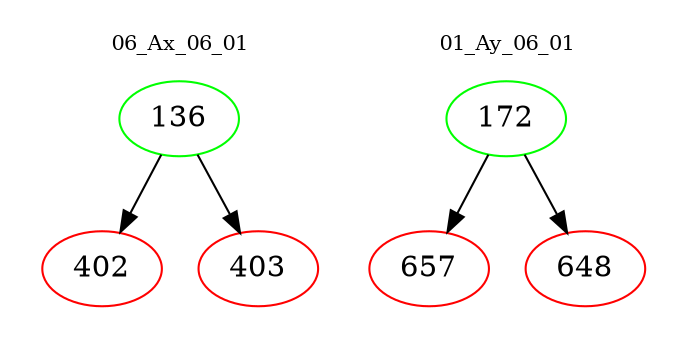 digraph{
subgraph cluster_0 {
color = white
label = "06_Ax_06_01";
fontsize=10;
T0_136 [label="136", color="green"]
T0_136 -> T0_402 [color="black"]
T0_402 [label="402", color="red"]
T0_136 -> T0_403 [color="black"]
T0_403 [label="403", color="red"]
}
subgraph cluster_1 {
color = white
label = "01_Ay_06_01";
fontsize=10;
T1_172 [label="172", color="green"]
T1_172 -> T1_657 [color="black"]
T1_657 [label="657", color="red"]
T1_172 -> T1_648 [color="black"]
T1_648 [label="648", color="red"]
}
}
